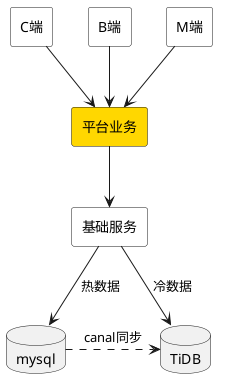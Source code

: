@startuml

skinparam component {
    Style rectangle
    BackgroundColor white
}

component "C端" as A
component "B端" as B
component "M端" as M

component "平台业务" as P #gold

component "基础服务" as J

database mysql
database TiDB

A --> P
B --> P
M --> P

P --> J

J -down-> mysql : 热数据
J -down-> TiDB : 冷数据

mysql -.right-> TiDB: canal同步

@enduml
